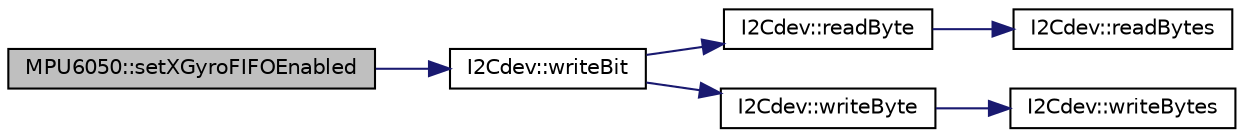 digraph "MPU6050::setXGyroFIFOEnabled"
{
  edge [fontname="Helvetica",fontsize="10",labelfontname="Helvetica",labelfontsize="10"];
  node [fontname="Helvetica",fontsize="10",shape=record];
  rankdir="LR";
  Node1366 [label="MPU6050::setXGyroFIFOEnabled",height=0.2,width=0.4,color="black", fillcolor="grey75", style="filled", fontcolor="black"];
  Node1366 -> Node1367 [color="midnightblue",fontsize="10",style="solid",fontname="Helvetica"];
  Node1367 [label="I2Cdev::writeBit",height=0.2,width=0.4,color="black", fillcolor="white", style="filled",URL="$class_i2_cdev.html#aa68890af87de5471d32e583ebbd91acb",tooltip="write a single bit in an 8-bit device register. "];
  Node1367 -> Node1368 [color="midnightblue",fontsize="10",style="solid",fontname="Helvetica"];
  Node1368 [label="I2Cdev::readByte",height=0.2,width=0.4,color="black", fillcolor="white", style="filled",URL="$class_i2_cdev.html#aef1db446b45660c6631fc780278ac366",tooltip="Read single byte from an 8-bit device register. "];
  Node1368 -> Node1369 [color="midnightblue",fontsize="10",style="solid",fontname="Helvetica"];
  Node1369 [label="I2Cdev::readBytes",height=0.2,width=0.4,color="black", fillcolor="white", style="filled",URL="$class_i2_cdev.html#ae1eed9468ce4653e080bfd8481d2ac88",tooltip="Read multiple bytes from an 8-bit device register. "];
  Node1367 -> Node1370 [color="midnightblue",fontsize="10",style="solid",fontname="Helvetica"];
  Node1370 [label="I2Cdev::writeByte",height=0.2,width=0.4,color="black", fillcolor="white", style="filled",URL="$class_i2_cdev.html#aeb297637ef985cd562da465ba61b7042",tooltip="Write single byte to an 8-bit device register. "];
  Node1370 -> Node1371 [color="midnightblue",fontsize="10",style="solid",fontname="Helvetica"];
  Node1371 [label="I2Cdev::writeBytes",height=0.2,width=0.4,color="black", fillcolor="white", style="filled",URL="$class_i2_cdev.html#aa4e39cac6c0eac5112f9132084bcc93e"];
}
